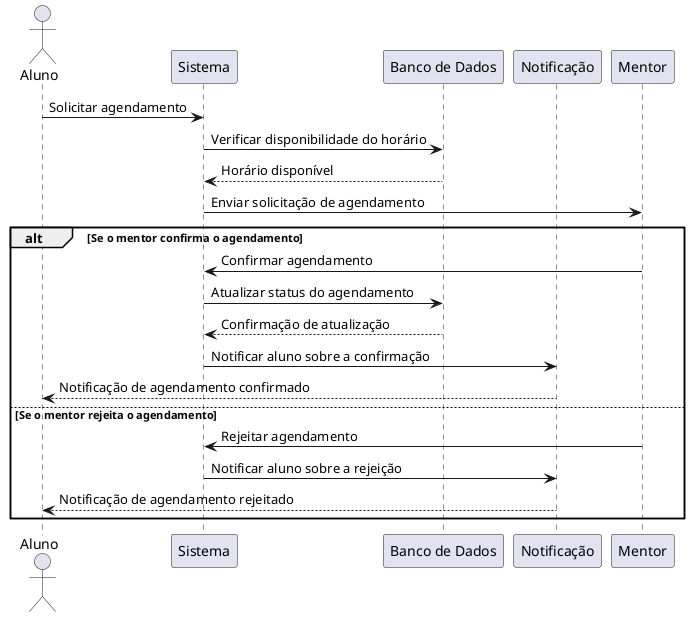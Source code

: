 @startuml
actor Aluno as A
participant "Sistema" as S
participant "Banco de Dados" as B
participant "Notificação" as N
participant "Mentor" as M

A -> S : Solicitar agendamento
S -> B : Verificar disponibilidade do horário
B --> S : Horário disponível
S -> M : Enviar solicitação de agendamento

alt Se o mentor confirma o agendamento
    M -> S : Confirmar agendamento
    S -> B : Atualizar status do agendamento
    B --> S : Confirmação de atualização
    S -> N : Notificar aluno sobre a confirmação
    N --> A : Notificação de agendamento confirmado

else Se o mentor rejeita o agendamento
    M -> S : Rejeitar agendamento
    S -> N : Notificar aluno sobre a rejeição
    N --> A : Notificação de agendamento rejeitado

end

@enduml
